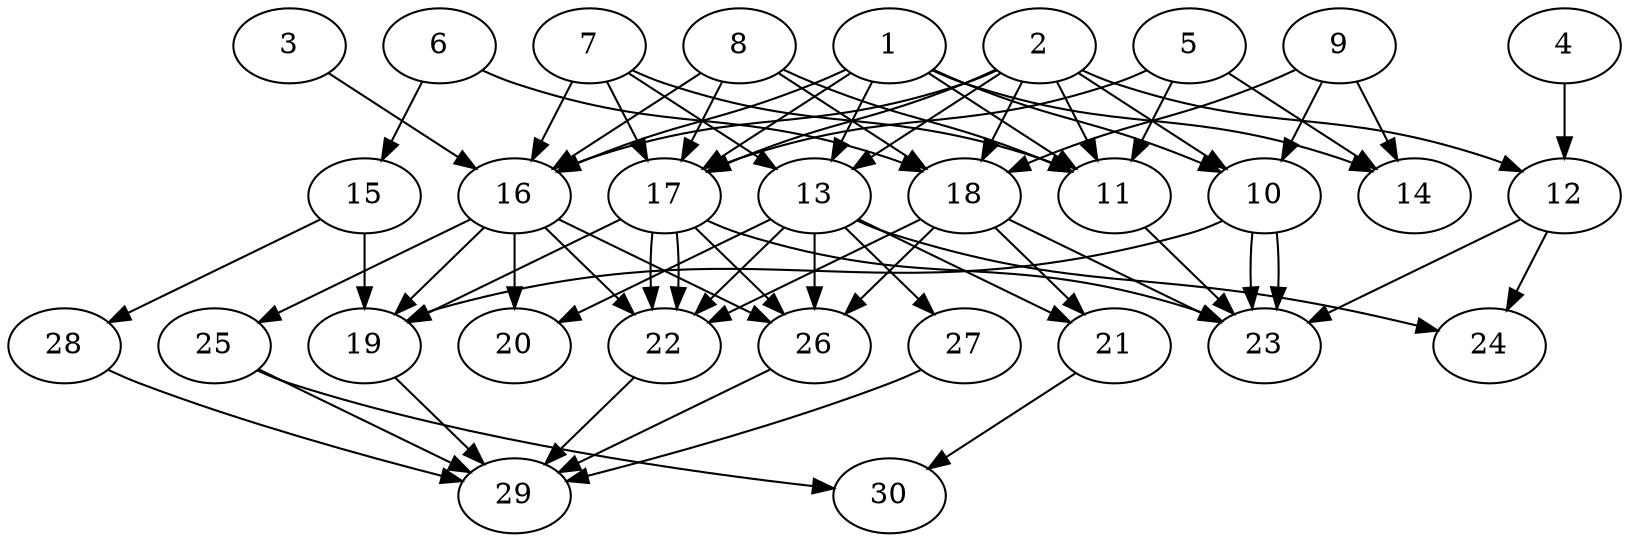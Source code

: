 // DAG automatically generated by daggen at Thu Oct  3 14:04:18 2019
// ./daggen --dot -n 30 --ccr 0.5 --fat 0.7 --regular 0.9 --density 0.7 --mindata 5242880 --maxdata 52428800 
digraph G {
  1 [size="35704832", alpha="0.04", expect_size="17852416"] 
  1 -> 10 [size ="17852416"]
  1 -> 11 [size ="17852416"]
  1 -> 13 [size ="17852416"]
  1 -> 14 [size ="17852416"]
  1 -> 16 [size ="17852416"]
  1 -> 17 [size ="17852416"]
  2 [size="20256768", alpha="0.09", expect_size="10128384"] 
  2 -> 10 [size ="10128384"]
  2 -> 11 [size ="10128384"]
  2 -> 12 [size ="10128384"]
  2 -> 13 [size ="10128384"]
  2 -> 16 [size ="10128384"]
  2 -> 17 [size ="10128384"]
  2 -> 18 [size ="10128384"]
  3 [size="34506752", alpha="0.10", expect_size="17253376"] 
  3 -> 16 [size ="17253376"]
  4 [size="45506560", alpha="0.16", expect_size="22753280"] 
  4 -> 12 [size ="22753280"]
  5 [size="22233088", alpha="0.17", expect_size="11116544"] 
  5 -> 11 [size ="11116544"]
  5 -> 14 [size ="11116544"]
  5 -> 17 [size ="11116544"]
  6 [size="62849024", alpha="0.03", expect_size="31424512"] 
  6 -> 15 [size ="31424512"]
  6 -> 18 [size ="31424512"]
  7 [size="65667072", alpha="0.17", expect_size="32833536"] 
  7 -> 11 [size ="32833536"]
  7 -> 13 [size ="32833536"]
  7 -> 16 [size ="32833536"]
  7 -> 17 [size ="32833536"]
  8 [size="103663616", alpha="0.18", expect_size="51831808"] 
  8 -> 11 [size ="51831808"]
  8 -> 16 [size ="51831808"]
  8 -> 17 [size ="51831808"]
  8 -> 18 [size ="51831808"]
  9 [size="15882240", alpha="0.06", expect_size="7941120"] 
  9 -> 10 [size ="7941120"]
  9 -> 14 [size ="7941120"]
  9 -> 18 [size ="7941120"]
  10 [size="16351232", alpha="0.02", expect_size="8175616"] 
  10 -> 19 [size ="8175616"]
  10 -> 23 [size ="8175616"]
  10 -> 23 [size ="8175616"]
  11 [size="83974144", alpha="0.09", expect_size="41987072"] 
  11 -> 23 [size ="41987072"]
  12 [size="104765440", alpha="0.15", expect_size="52382720"] 
  12 -> 23 [size ="52382720"]
  12 -> 24 [size ="52382720"]
  13 [size="55103488", alpha="0.03", expect_size="27551744"] 
  13 -> 20 [size ="27551744"]
  13 -> 21 [size ="27551744"]
  13 -> 22 [size ="27551744"]
  13 -> 24 [size ="27551744"]
  13 -> 26 [size ="27551744"]
  13 -> 27 [size ="27551744"]
  14 [size="101236736", alpha="0.07", expect_size="50618368"] 
  15 [size="83869696", alpha="0.02", expect_size="41934848"] 
  15 -> 19 [size ="41934848"]
  15 -> 28 [size ="41934848"]
  16 [size="67926016", alpha="0.17", expect_size="33963008"] 
  16 -> 19 [size ="33963008"]
  16 -> 20 [size ="33963008"]
  16 -> 22 [size ="33963008"]
  16 -> 25 [size ="33963008"]
  16 -> 26 [size ="33963008"]
  17 [size="84215808", alpha="0.11", expect_size="42107904"] 
  17 -> 19 [size ="42107904"]
  17 -> 22 [size ="42107904"]
  17 -> 22 [size ="42107904"]
  17 -> 23 [size ="42107904"]
  17 -> 26 [size ="42107904"]
  18 [size="68186112", alpha="0.05", expect_size="34093056"] 
  18 -> 21 [size ="34093056"]
  18 -> 22 [size ="34093056"]
  18 -> 23 [size ="34093056"]
  18 -> 26 [size ="34093056"]
  19 [size="58554368", alpha="0.15", expect_size="29277184"] 
  19 -> 29 [size ="29277184"]
  20 [size="88586240", alpha="0.10", expect_size="44293120"] 
  21 [size="99815424", alpha="0.10", expect_size="49907712"] 
  21 -> 30 [size ="49907712"]
  22 [size="48250880", alpha="0.13", expect_size="24125440"] 
  22 -> 29 [size ="24125440"]
  23 [size="22777856", alpha="0.00", expect_size="11388928"] 
  24 [size="34838528", alpha="0.15", expect_size="17419264"] 
  25 [size="67041280", alpha="0.12", expect_size="33520640"] 
  25 -> 29 [size ="33520640"]
  25 -> 30 [size ="33520640"]
  26 [size="74999808", alpha="0.01", expect_size="37499904"] 
  26 -> 29 [size ="37499904"]
  27 [size="61974528", alpha="0.01", expect_size="30987264"] 
  27 -> 29 [size ="30987264"]
  28 [size="19376128", alpha="0.01", expect_size="9688064"] 
  28 -> 29 [size ="9688064"]
  29 [size="42207232", alpha="0.02", expect_size="21103616"] 
  30 [size="18198528", alpha="0.04", expect_size="9099264"] 
}
